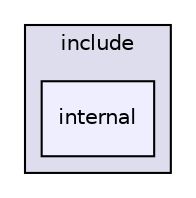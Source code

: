 digraph "/home/runner/work/task-scheduler/task-scheduler/include/internal" {
  bgcolor=transparent;
  compound=true
  node [ fontsize="10", fontname="Helvetica"];
  edge [ labelfontsize="10", labelfontname="Helvetica"];
  subgraph clusterdir_520250c7c0c84345b376eee5f738d93b {
    graph [ bgcolor="#ddddee", pencolor="black", label="include" fontname="Helvetica", fontsize="10", URL="dir_520250c7c0c84345b376eee5f738d93b.html"]
  dir_394abebdfb312828b667896893cd99e6 [shape=box, label="internal", style="filled", fillcolor="#eeeeff", pencolor="black", URL="dir_394abebdfb312828b667896893cd99e6.html"];
  }
}
